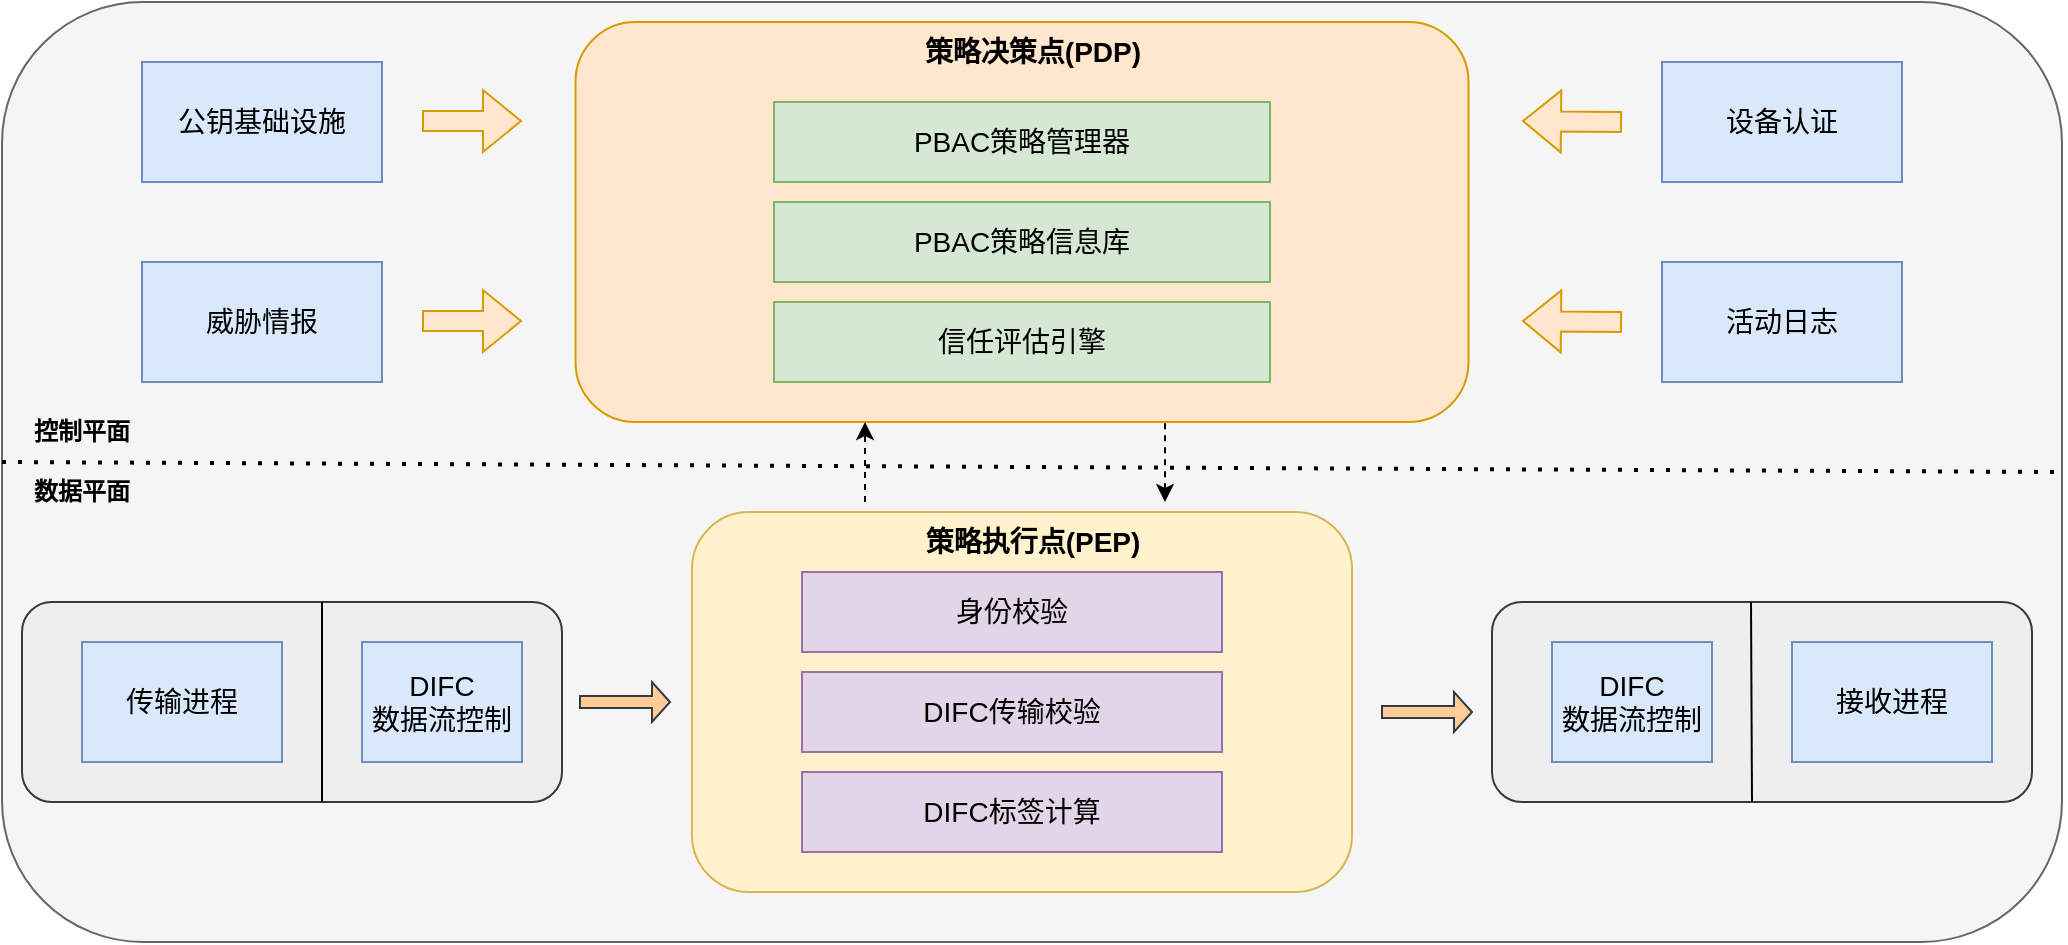 <mxfile version="21.3.0" type="github">
  <diagram name="第 1 页" id="Qb4k8GEXQSuuynJWTsJw">
    <mxGraphModel dx="1434" dy="788" grid="1" gridSize="10" guides="1" tooltips="1" connect="1" arrows="1" fold="1" page="1" pageScale="1" pageWidth="827" pageHeight="1169" math="0" shadow="0">
      <root>
        <mxCell id="0" />
        <mxCell id="1" parent="0" />
        <mxCell id="Vi5Gioc8bYA2O3Cc7jTk-11" value="" style="rounded=1;whiteSpace=wrap;html=1;fillColor=#f5f5f5;fontColor=#333333;strokeColor=#666666;" parent="1" vertex="1">
          <mxGeometry x="80" y="80" width="1030" height="470" as="geometry" />
        </mxCell>
        <mxCell id="Vi5Gioc8bYA2O3Cc7jTk-12" value="" style="endArrow=none;dashed=1;html=1;dashPattern=1 3;strokeWidth=2;rounded=0;entryX=1;entryY=0.5;entryDx=0;entryDy=0;" parent="1" target="Vi5Gioc8bYA2O3Cc7jTk-11" edge="1">
          <mxGeometry width="50" height="50" relative="1" as="geometry">
            <mxPoint x="80" y="310" as="sourcePoint" />
            <mxPoint x="130" y="260" as="targetPoint" />
          </mxGeometry>
        </mxCell>
        <mxCell id="Vi5Gioc8bYA2O3Cc7jTk-17" value="" style="rounded=1;whiteSpace=wrap;html=1;fillColor=#fff2cc;strokeColor=#d6b656;" parent="1" vertex="1">
          <mxGeometry x="425" y="335" width="330" height="190" as="geometry" />
        </mxCell>
        <mxCell id="Vi5Gioc8bYA2O3Cc7jTk-18" value="&lt;b&gt;&lt;font style=&quot;font-size: 14px;&quot;&gt;策略执行点(PEP)&lt;/font&gt;&lt;/b&gt;" style="text;html=1;strokeColor=none;fillColor=none;align=center;verticalAlign=middle;whiteSpace=wrap;rounded=0;" parent="1" vertex="1">
          <mxGeometry x="537.5" y="335" width="115" height="30" as="geometry" />
        </mxCell>
        <mxCell id="Vi5Gioc8bYA2O3Cc7jTk-19" value="&lt;font style=&quot;font-size: 14px;&quot;&gt;DIFC传输校验&lt;/font&gt;" style="rounded=0;whiteSpace=wrap;html=1;fillColor=#e1d5e7;strokeColor=#9673a6;" parent="1" vertex="1">
          <mxGeometry x="480" y="415" width="210" height="40" as="geometry" />
        </mxCell>
        <mxCell id="Vi5Gioc8bYA2O3Cc7jTk-20" value="&lt;font style=&quot;font-size: 14px;&quot;&gt;DIFC标签计算&lt;/font&gt;" style="rounded=0;whiteSpace=wrap;html=1;fillColor=#e1d5e7;strokeColor=#9673a6;" parent="1" vertex="1">
          <mxGeometry x="480" y="465" width="210" height="40" as="geometry" />
        </mxCell>
        <mxCell id="Vi5Gioc8bYA2O3Cc7jTk-22" value="" style="rounded=1;whiteSpace=wrap;html=1;fillColor=#eeeeee;strokeColor=#36393d;" parent="1" vertex="1">
          <mxGeometry x="90" y="380" width="270" height="100" as="geometry" />
        </mxCell>
        <mxCell id="Vi5Gioc8bYA2O3Cc7jTk-23" value="&lt;font style=&quot;font-size: 14px;&quot;&gt;传输进程&lt;/font&gt;" style="rounded=0;whiteSpace=wrap;html=1;fillColor=#dae8fc;strokeColor=#6c8ebf;" parent="1" vertex="1">
          <mxGeometry x="120" y="400" width="100" height="60" as="geometry" />
        </mxCell>
        <mxCell id="Vi5Gioc8bYA2O3Cc7jTk-24" value="&lt;font style=&quot;font-size: 14px;&quot;&gt;DIFC&lt;br&gt;数据流控制&lt;/font&gt;" style="rounded=0;whiteSpace=wrap;html=1;fillColor=#dae8fc;strokeColor=#6c8ebf;" parent="1" vertex="1">
          <mxGeometry x="260" y="400" width="80" height="60" as="geometry" />
        </mxCell>
        <mxCell id="Vi5Gioc8bYA2O3Cc7jTk-26" value="" style="rounded=1;whiteSpace=wrap;html=1;fillColor=#eeeeee;strokeColor=#36393d;" parent="1" vertex="1">
          <mxGeometry x="825" y="380" width="270" height="100" as="geometry" />
        </mxCell>
        <mxCell id="Vi5Gioc8bYA2O3Cc7jTk-27" value="&lt;font style=&quot;font-size: 14px;&quot;&gt;接收进程&lt;/font&gt;" style="rounded=0;whiteSpace=wrap;html=1;fillColor=#dae8fc;strokeColor=#6c8ebf;" parent="1" vertex="1">
          <mxGeometry x="975" y="400" width="100" height="60" as="geometry" />
        </mxCell>
        <mxCell id="Vi5Gioc8bYA2O3Cc7jTk-28" value="&lt;font style=&quot;font-size: 14px;&quot;&gt;DIFC&lt;br&gt;数据流控制&lt;/font&gt;" style="rounded=0;whiteSpace=wrap;html=1;fillColor=#dae8fc;strokeColor=#6c8ebf;" parent="1" vertex="1">
          <mxGeometry x="855" y="400" width="80" height="60" as="geometry" />
        </mxCell>
        <mxCell id="Vi5Gioc8bYA2O3Cc7jTk-29" value="" style="rounded=1;whiteSpace=wrap;html=1;fillColor=#ffe6cc;strokeColor=#d79b00;" parent="1" vertex="1">
          <mxGeometry x="366.75" y="90" width="446.5" height="200" as="geometry" />
        </mxCell>
        <mxCell id="Vi5Gioc8bYA2O3Cc7jTk-30" value="&lt;font style=&quot;font-size: 14px;&quot;&gt;PBAC策略管理器&lt;/font&gt;" style="rounded=0;whiteSpace=wrap;html=1;fillColor=#d5e8d4;strokeColor=#82b366;" parent="1" vertex="1">
          <mxGeometry x="466" y="130" width="248" height="40" as="geometry" />
        </mxCell>
        <mxCell id="Vi5Gioc8bYA2O3Cc7jTk-31" value="&lt;font style=&quot;font-size: 14px;&quot;&gt;PBAC策略信息库&lt;/font&gt;" style="rounded=0;whiteSpace=wrap;html=1;fillColor=#d5e8d4;strokeColor=#82b366;" parent="1" vertex="1">
          <mxGeometry x="466" y="180" width="248" height="40" as="geometry" />
        </mxCell>
        <mxCell id="Vi5Gioc8bYA2O3Cc7jTk-32" value="&lt;font style=&quot;font-size: 14px;&quot;&gt;信任评估引擎&lt;/font&gt;" style="rounded=0;whiteSpace=wrap;html=1;fillColor=#d5e8d4;strokeColor=#82b366;" parent="1" vertex="1">
          <mxGeometry x="466" y="230" width="248" height="40" as="geometry" />
        </mxCell>
        <mxCell id="Vi5Gioc8bYA2O3Cc7jTk-33" value="&lt;b&gt;&lt;font style=&quot;font-size: 14px;&quot;&gt;策略决策点(PDP)&lt;/font&gt;&lt;/b&gt;" style="text;html=1;strokeColor=none;fillColor=none;align=center;verticalAlign=middle;whiteSpace=wrap;rounded=0;" parent="1" vertex="1">
          <mxGeometry x="530.5" y="90" width="129" height="30" as="geometry" />
        </mxCell>
        <mxCell id="Vi5Gioc8bYA2O3Cc7jTk-34" value="&lt;font style=&quot;font-size: 14px;&quot;&gt;公钥基础设施&lt;/font&gt;" style="rounded=0;whiteSpace=wrap;html=1;fillColor=#dae8fc;strokeColor=#6c8ebf;" parent="1" vertex="1">
          <mxGeometry x="150" y="110" width="120" height="60" as="geometry" />
        </mxCell>
        <mxCell id="Vi5Gioc8bYA2O3Cc7jTk-35" value="&lt;font style=&quot;font-size: 14px;&quot;&gt;威胁情报&lt;/font&gt;" style="rounded=0;whiteSpace=wrap;html=1;fillColor=#dae8fc;strokeColor=#6c8ebf;" parent="1" vertex="1">
          <mxGeometry x="150" y="210" width="120" height="60" as="geometry" />
        </mxCell>
        <mxCell id="Vi5Gioc8bYA2O3Cc7jTk-36" value="&lt;font style=&quot;font-size: 14px;&quot;&gt;设备认证&lt;/font&gt;" style="rounded=0;whiteSpace=wrap;html=1;fillColor=#dae8fc;strokeColor=#6c8ebf;" parent="1" vertex="1">
          <mxGeometry x="910" y="110" width="120" height="60" as="geometry" />
        </mxCell>
        <mxCell id="Vi5Gioc8bYA2O3Cc7jTk-37" value="&lt;font style=&quot;font-size: 14px;&quot;&gt;活动日志&lt;/font&gt;" style="rounded=0;whiteSpace=wrap;html=1;fillColor=#dae8fc;strokeColor=#6c8ebf;" parent="1" vertex="1">
          <mxGeometry x="910" y="210" width="120" height="60" as="geometry" />
        </mxCell>
        <mxCell id="Vi5Gioc8bYA2O3Cc7jTk-38" value="" style="shape=flexArrow;endArrow=classic;html=1;rounded=0;fillColor=#ffe6cc;strokeColor=#d79b00;" parent="1" edge="1">
          <mxGeometry width="50" height="50" relative="1" as="geometry">
            <mxPoint x="290" y="139.5" as="sourcePoint" />
            <mxPoint x="340" y="139.5" as="targetPoint" />
          </mxGeometry>
        </mxCell>
        <mxCell id="Vi5Gioc8bYA2O3Cc7jTk-39" value="" style="shape=flexArrow;endArrow=classic;html=1;rounded=0;fillColor=#ffe6cc;strokeColor=#d79b00;" parent="1" edge="1">
          <mxGeometry width="50" height="50" relative="1" as="geometry">
            <mxPoint x="290" y="239.5" as="sourcePoint" />
            <mxPoint x="340" y="239.5" as="targetPoint" />
          </mxGeometry>
        </mxCell>
        <mxCell id="Vi5Gioc8bYA2O3Cc7jTk-40" value="" style="shape=flexArrow;endArrow=classic;html=1;rounded=0;fillColor=#ffe6cc;strokeColor=#d79b00;" parent="1" edge="1">
          <mxGeometry width="50" height="50" relative="1" as="geometry">
            <mxPoint x="890" y="140" as="sourcePoint" />
            <mxPoint x="840" y="139.5" as="targetPoint" />
          </mxGeometry>
        </mxCell>
        <mxCell id="Vi5Gioc8bYA2O3Cc7jTk-41" value="" style="shape=flexArrow;endArrow=classic;html=1;rounded=0;fillColor=#ffe6cc;strokeColor=#d79b00;" parent="1" edge="1">
          <mxGeometry width="50" height="50" relative="1" as="geometry">
            <mxPoint x="890" y="240" as="sourcePoint" />
            <mxPoint x="840" y="239.5" as="targetPoint" />
          </mxGeometry>
        </mxCell>
        <mxCell id="Vi5Gioc8bYA2O3Cc7jTk-44" value="" style="endArrow=classic;html=1;rounded=0;dashed=1;" parent="1" edge="1">
          <mxGeometry width="50" height="50" relative="1" as="geometry">
            <mxPoint x="511.5" y="330" as="sourcePoint" />
            <mxPoint x="511.5" y="290" as="targetPoint" />
          </mxGeometry>
        </mxCell>
        <mxCell id="Vi5Gioc8bYA2O3Cc7jTk-45" value="" style="endArrow=none;html=1;rounded=0;endFill=0;startArrow=classic;startFill=1;dashed=1;" parent="1" edge="1">
          <mxGeometry width="50" height="50" relative="1" as="geometry">
            <mxPoint x="661.5" y="330" as="sourcePoint" />
            <mxPoint x="661.5" y="290" as="targetPoint" />
          </mxGeometry>
        </mxCell>
        <mxCell id="Vi5Gioc8bYA2O3Cc7jTk-46" value="" style="endArrow=none;html=1;rounded=0;" parent="1" edge="1">
          <mxGeometry width="50" height="50" relative="1" as="geometry">
            <mxPoint x="240" y="480" as="sourcePoint" />
            <mxPoint x="240" y="380" as="targetPoint" />
          </mxGeometry>
        </mxCell>
        <mxCell id="Vi5Gioc8bYA2O3Cc7jTk-47" value="" style="endArrow=none;html=1;rounded=0;" parent="1" edge="1">
          <mxGeometry width="50" height="50" relative="1" as="geometry">
            <mxPoint x="955" y="480" as="sourcePoint" />
            <mxPoint x="954.5" y="380" as="targetPoint" />
          </mxGeometry>
        </mxCell>
        <mxCell id="Vi5Gioc8bYA2O3Cc7jTk-48" value="&lt;font style=&quot;font-size: 14px;&quot;&gt;身份校验&lt;/font&gt;" style="rounded=0;whiteSpace=wrap;html=1;fillColor=#e1d5e7;strokeColor=#9673a6;" parent="1" vertex="1">
          <mxGeometry x="480" y="365" width="210" height="40" as="geometry" />
        </mxCell>
        <mxCell id="Vi5Gioc8bYA2O3Cc7jTk-49" value="&lt;b&gt;数据平面&lt;/b&gt;" style="text;html=1;strokeColor=none;fillColor=none;align=center;verticalAlign=middle;whiteSpace=wrap;rounded=0;" parent="1" vertex="1">
          <mxGeometry x="90" y="310" width="60" height="30" as="geometry" />
        </mxCell>
        <mxCell id="Vi5Gioc8bYA2O3Cc7jTk-50" value="&lt;b&gt;控制平面&lt;/b&gt;" style="text;html=1;strokeColor=none;fillColor=none;align=center;verticalAlign=middle;whiteSpace=wrap;rounded=0;" parent="1" vertex="1">
          <mxGeometry x="90" y="280" width="60" height="30" as="geometry" />
        </mxCell>
        <mxCell id="Vi5Gioc8bYA2O3Cc7jTk-51" value="" style="shape=singleArrow;whiteSpace=wrap;html=1;fillColor=#ffcc99;strokeColor=#36393d;" parent="1" vertex="1">
          <mxGeometry x="369" y="420" width="45" height="20" as="geometry" />
        </mxCell>
        <mxCell id="Vi5Gioc8bYA2O3Cc7jTk-53" value="" style="shape=singleArrow;whiteSpace=wrap;html=1;fillColor=#ffcc99;strokeColor=#36393d;" parent="1" vertex="1">
          <mxGeometry x="770" y="425" width="45" height="20" as="geometry" />
        </mxCell>
      </root>
    </mxGraphModel>
  </diagram>
</mxfile>
